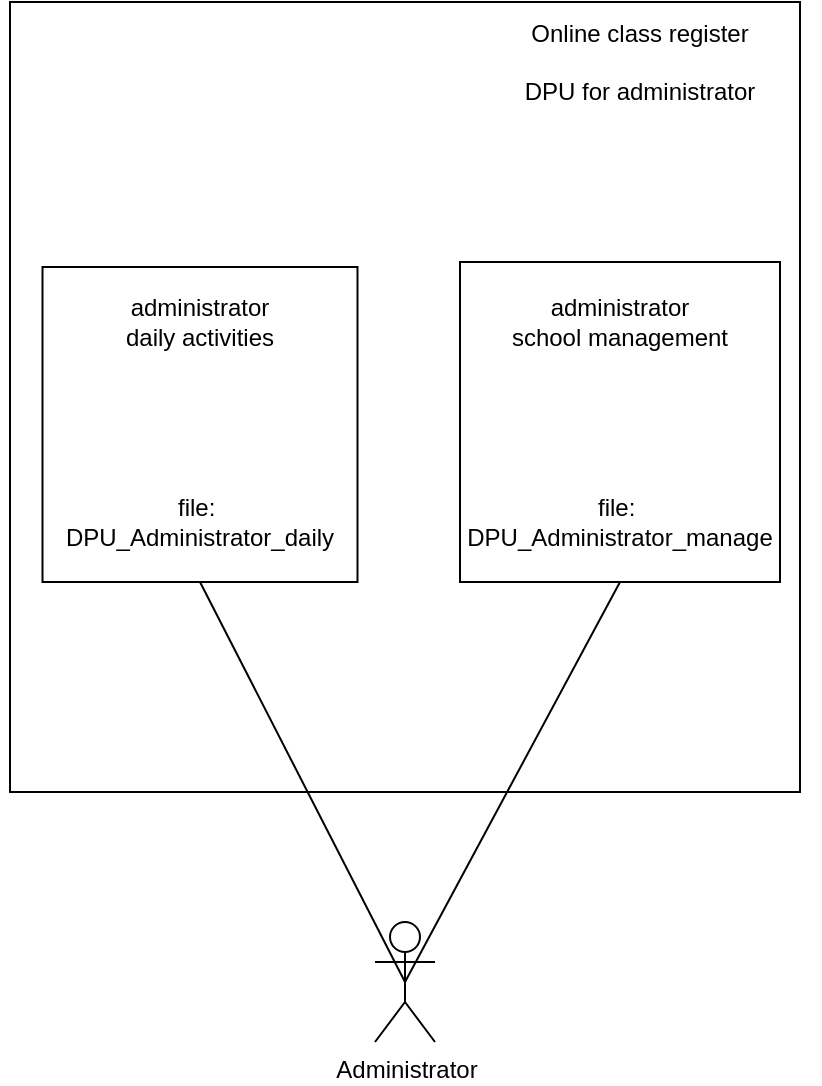 <mxfile version="13.6.5" type="device"><diagram id="MVQXtUXzkCIqJooIWLso" name="Page-1"><mxGraphModel dx="1422" dy="762" grid="1" gridSize="10" guides="1" tooltips="1" connect="1" arrows="1" fold="1" page="1" pageScale="1" pageWidth="827" pageHeight="1169" math="0" shadow="0"><root><mxCell id="0"/><mxCell id="1" parent="0"/><mxCell id="YjaUv6nd7TcEVX94WU0V-1" value="" style="whiteSpace=wrap;html=1;aspect=fixed;" vertex="1" parent="1"><mxGeometry x="200" y="140" width="395" height="395" as="geometry"/></mxCell><mxCell id="YjaUv6nd7TcEVX94WU0V-2" value="Online class register&lt;br&gt;&lt;br&gt;DPU for administrator" style="text;html=1;strokeColor=none;fillColor=none;align=center;verticalAlign=middle;whiteSpace=wrap;rounded=0;" vertex="1" parent="1"><mxGeometry x="435" y="140" width="160" height="60" as="geometry"/></mxCell><mxCell id="YjaUv6nd7TcEVX94WU0V-8" value="Administrator" style="shape=umlActor;verticalLabelPosition=bottom;verticalAlign=top;html=1;outlineConnect=0;" vertex="1" parent="1"><mxGeometry x="382.5" y="600" width="30" height="60" as="geometry"/></mxCell><mxCell id="YjaUv6nd7TcEVX94WU0V-34" value="" style="whiteSpace=wrap;html=1;aspect=fixed;" vertex="1" parent="1"><mxGeometry x="216.25" y="272.5" width="157.5" height="157.5" as="geometry"/></mxCell><mxCell id="YjaUv6nd7TcEVX94WU0V-35" value="" style="whiteSpace=wrap;html=1;aspect=fixed;" vertex="1" parent="1"><mxGeometry x="425" y="270" width="160" height="160" as="geometry"/></mxCell><mxCell id="YjaUv6nd7TcEVX94WU0V-36" value="administrator&lt;br&gt;daily activities" style="text;html=1;strokeColor=none;fillColor=none;align=center;verticalAlign=middle;whiteSpace=wrap;rounded=0;" vertex="1" parent="1"><mxGeometry x="250" y="280" width="90" height="40" as="geometry"/></mxCell><mxCell id="YjaUv6nd7TcEVX94WU0V-37" value="administrator&lt;br&gt;school management" style="text;html=1;strokeColor=none;fillColor=none;align=center;verticalAlign=middle;whiteSpace=wrap;rounded=0;" vertex="1" parent="1"><mxGeometry x="430" y="280" width="150" height="40" as="geometry"/></mxCell><mxCell id="YjaUv6nd7TcEVX94WU0V-39" value="file:&amp;nbsp;&lt;br&gt;DPU_Administrator_daily" style="text;html=1;strokeColor=none;fillColor=none;align=center;verticalAlign=middle;whiteSpace=wrap;rounded=0;" vertex="1" parent="1"><mxGeometry x="195" y="390" width="200" height="20" as="geometry"/></mxCell><mxCell id="YjaUv6nd7TcEVX94WU0V-40" value="file:&amp;nbsp;&lt;br&gt;DPU_Administrator_manage" style="text;html=1;strokeColor=none;fillColor=none;align=center;verticalAlign=middle;whiteSpace=wrap;rounded=0;" vertex="1" parent="1"><mxGeometry x="405" y="390" width="200" height="20" as="geometry"/></mxCell><mxCell id="YjaUv6nd7TcEVX94WU0V-41" value="" style="endArrow=none;html=1;entryX=0.5;entryY=1;entryDx=0;entryDy=0;exitX=0.5;exitY=0.5;exitDx=0;exitDy=0;exitPerimeter=0;" edge="1" parent="1" source="YjaUv6nd7TcEVX94WU0V-8" target="YjaUv6nd7TcEVX94WU0V-35"><mxGeometry width="50" height="50" relative="1" as="geometry"><mxPoint x="390" y="360" as="sourcePoint"/><mxPoint x="440" y="310" as="targetPoint"/></mxGeometry></mxCell><mxCell id="YjaUv6nd7TcEVX94WU0V-42" value="" style="endArrow=none;html=1;exitX=0.5;exitY=1;exitDx=0;exitDy=0;entryX=0.5;entryY=0.5;entryDx=0;entryDy=0;entryPerimeter=0;" edge="1" parent="1" source="YjaUv6nd7TcEVX94WU0V-34" target="YjaUv6nd7TcEVX94WU0V-8"><mxGeometry width="50" height="50" relative="1" as="geometry"><mxPoint x="390" y="360" as="sourcePoint"/><mxPoint x="440" y="310" as="targetPoint"/></mxGeometry></mxCell></root></mxGraphModel></diagram></mxfile>
